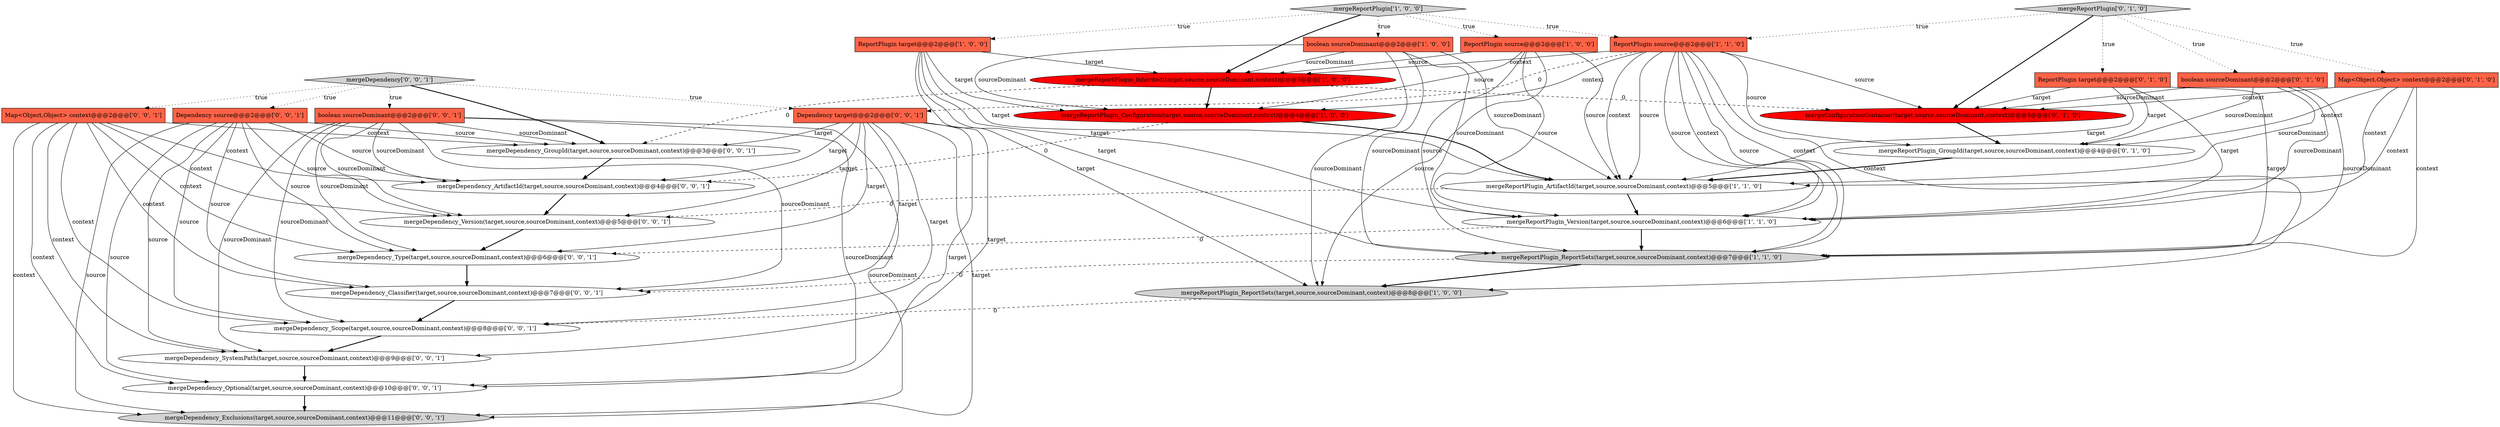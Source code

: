 digraph {
16 [style = filled, label = "mergeReportPlugin['0', '1', '0']", fillcolor = lightgray, shape = diamond image = "AAA0AAABBB2BBB"];
5 [style = filled, label = "mergeReportPlugin_Configuration(target,source,sourceDominant,context)@@@4@@@['1', '0', '0']", fillcolor = red, shape = ellipse image = "AAA1AAABBB1BBB"];
25 [style = filled, label = "mergeDependency_SystemPath(target,source,sourceDominant,context)@@@9@@@['0', '0', '1']", fillcolor = white, shape = ellipse image = "AAA0AAABBB3BBB"];
12 [style = filled, label = "Map<Object,Object> context@@@2@@@['0', '1', '0']", fillcolor = tomato, shape = box image = "AAA0AAABBB2BBB"];
27 [style = filled, label = "mergeDependency_Version(target,source,sourceDominant,context)@@@5@@@['0', '0', '1']", fillcolor = white, shape = ellipse image = "AAA0AAABBB3BBB"];
14 [style = filled, label = "mergeConfigurationContainer(target,source,sourceDominant,context)@@@3@@@['0', '1', '0']", fillcolor = red, shape = ellipse image = "AAA1AAABBB2BBB"];
28 [style = filled, label = "Map<Object,Object> context@@@2@@@['0', '0', '1']", fillcolor = tomato, shape = box image = "AAA0AAABBB3BBB"];
19 [style = filled, label = "mergeDependency_Classifier(target,source,sourceDominant,context)@@@7@@@['0', '0', '1']", fillcolor = white, shape = ellipse image = "AAA0AAABBB3BBB"];
20 [style = filled, label = "mergeDependency_Optional(target,source,sourceDominant,context)@@@10@@@['0', '0', '1']", fillcolor = white, shape = ellipse image = "AAA0AAABBB3BBB"];
1 [style = filled, label = "ReportPlugin target@@@2@@@['1', '0', '0']", fillcolor = tomato, shape = box image = "AAA0AAABBB1BBB"];
0 [style = filled, label = "boolean sourceDominant@@@2@@@['1', '0', '0']", fillcolor = tomato, shape = box image = "AAA0AAABBB1BBB"];
7 [style = filled, label = "mergeReportPlugin['1', '0', '0']", fillcolor = lightgray, shape = diamond image = "AAA0AAABBB1BBB"];
23 [style = filled, label = "mergeDependency['0', '0', '1']", fillcolor = lightgray, shape = diamond image = "AAA0AAABBB3BBB"];
15 [style = filled, label = "mergeReportPlugin_GroupId(target,source,sourceDominant,context)@@@4@@@['0', '1', '0']", fillcolor = white, shape = ellipse image = "AAA0AAABBB2BBB"];
30 [style = filled, label = "Dependency target@@@2@@@['0', '0', '1']", fillcolor = tomato, shape = box image = "AAA0AAABBB3BBB"];
4 [style = filled, label = "ReportPlugin source@@@2@@@['1', '0', '0']", fillcolor = tomato, shape = box image = "AAA0AAABBB1BBB"];
9 [style = filled, label = "mergeReportPlugin_ArtifactId(target,source,sourceDominant,context)@@@5@@@['1', '1', '0']", fillcolor = white, shape = ellipse image = "AAA0AAABBB1BBB"];
10 [style = filled, label = "mergeReportPlugin_ReportSets(target,source,sourceDominant,context)@@@8@@@['1', '0', '0']", fillcolor = lightgray, shape = ellipse image = "AAA0AAABBB1BBB"];
3 [style = filled, label = "mergeReportPlugin_ReportSets(target,source,sourceDominant,context)@@@7@@@['1', '1', '0']", fillcolor = lightgray, shape = ellipse image = "AAA0AAABBB1BBB"];
24 [style = filled, label = "boolean sourceDominant@@@2@@@['0', '0', '1']", fillcolor = tomato, shape = box image = "AAA0AAABBB3BBB"];
29 [style = filled, label = "mergeDependency_Scope(target,source,sourceDominant,context)@@@8@@@['0', '0', '1']", fillcolor = white, shape = ellipse image = "AAA0AAABBB3BBB"];
26 [style = filled, label = "mergeDependency_ArtifactId(target,source,sourceDominant,context)@@@4@@@['0', '0', '1']", fillcolor = white, shape = ellipse image = "AAA0AAABBB3BBB"];
8 [style = filled, label = "ReportPlugin source@@@2@@@['1', '1', '0']", fillcolor = tomato, shape = box image = "AAA0AAABBB1BBB"];
2 [style = filled, label = "mergeReportPlugin_Version(target,source,sourceDominant,context)@@@6@@@['1', '1', '0']", fillcolor = white, shape = ellipse image = "AAA0AAABBB1BBB"];
6 [style = filled, label = "mergeReportPlugin_Inherited(target,source,sourceDominant,context)@@@3@@@['1', '0', '0']", fillcolor = red, shape = ellipse image = "AAA1AAABBB1BBB"];
18 [style = filled, label = "mergeDependency_Type(target,source,sourceDominant,context)@@@6@@@['0', '0', '1']", fillcolor = white, shape = ellipse image = "AAA0AAABBB3BBB"];
22 [style = filled, label = "Dependency source@@@2@@@['0', '0', '1']", fillcolor = tomato, shape = box image = "AAA0AAABBB3BBB"];
21 [style = filled, label = "mergeDependency_GroupId(target,source,sourceDominant,context)@@@3@@@['0', '0', '1']", fillcolor = white, shape = ellipse image = "AAA0AAABBB3BBB"];
11 [style = filled, label = "boolean sourceDominant@@@2@@@['0', '1', '0']", fillcolor = tomato, shape = box image = "AAA0AAABBB2BBB"];
17 [style = filled, label = "mergeDependency_Exclusions(target,source,sourceDominant,context)@@@11@@@['0', '0', '1']", fillcolor = lightgray, shape = ellipse image = "AAA0AAABBB3BBB"];
13 [style = filled, label = "ReportPlugin target@@@2@@@['0', '1', '0']", fillcolor = tomato, shape = box image = "AAA0AAABBB2BBB"];
4->3 [style = solid, label="source"];
5->9 [style = bold, label=""];
16->13 [style = dotted, label="true"];
23->22 [style = dotted, label="true"];
9->27 [style = dashed, label="0"];
8->14 [style = solid, label="source"];
28->26 [style = solid, label="context"];
24->27 [style = solid, label="sourceDominant"];
0->9 [style = solid, label="sourceDominant"];
1->6 [style = solid, label="target"];
21->26 [style = bold, label=""];
0->10 [style = solid, label="sourceDominant"];
8->15 [style = solid, label="source"];
16->14 [style = bold, label=""];
4->5 [style = solid, label="source"];
8->30 [style = dashed, label="0"];
7->1 [style = dotted, label="true"];
30->19 [style = solid, label="target"];
8->6 [style = solid, label="context"];
28->18 [style = solid, label="context"];
13->15 [style = solid, label="target"];
12->3 [style = solid, label="context"];
11->2 [style = solid, label="sourceDominant"];
30->18 [style = solid, label="target"];
0->2 [style = solid, label="sourceDominant"];
0->3 [style = solid, label="sourceDominant"];
9->2 [style = bold, label=""];
5->26 [style = dashed, label="0"];
30->17 [style = solid, label="target"];
13->9 [style = solid, label="target"];
18->19 [style = bold, label=""];
13->2 [style = solid, label="target"];
10->29 [style = dashed, label="0"];
30->25 [style = solid, label="target"];
22->25 [style = solid, label="source"];
8->5 [style = solid, label="context"];
22->29 [style = solid, label="source"];
28->27 [style = solid, label="context"];
3->10 [style = bold, label=""];
28->17 [style = solid, label="context"];
26->27 [style = bold, label=""];
24->25 [style = solid, label="sourceDominant"];
4->2 [style = solid, label="source"];
13->14 [style = solid, label="target"];
30->27 [style = solid, label="target"];
15->9 [style = bold, label=""];
1->5 [style = solid, label="target"];
7->6 [style = bold, label=""];
2->18 [style = dashed, label="0"];
14->15 [style = bold, label=""];
28->19 [style = solid, label="context"];
7->8 [style = dotted, label="true"];
16->11 [style = dotted, label="true"];
22->27 [style = solid, label="source"];
23->24 [style = dotted, label="true"];
4->10 [style = solid, label="source"];
24->17 [style = solid, label="sourceDominant"];
11->3 [style = solid, label="sourceDominant"];
16->8 [style = dotted, label="true"];
27->18 [style = bold, label=""];
1->10 [style = solid, label="target"];
30->29 [style = solid, label="target"];
22->21 [style = solid, label="source"];
22->19 [style = solid, label="source"];
19->29 [style = bold, label=""];
30->20 [style = solid, label="target"];
2->3 [style = bold, label=""];
23->28 [style = dotted, label="true"];
11->15 [style = solid, label="sourceDominant"];
28->21 [style = solid, label="context"];
28->25 [style = solid, label="context"];
4->6 [style = solid, label="source"];
1->2 [style = solid, label="target"];
7->0 [style = dotted, label="true"];
8->2 [style = solid, label="source"];
22->26 [style = solid, label="source"];
6->5 [style = bold, label=""];
25->20 [style = bold, label=""];
11->14 [style = solid, label="sourceDominant"];
24->29 [style = solid, label="sourceDominant"];
4->9 [style = solid, label="source"];
12->15 [style = solid, label="context"];
1->9 [style = solid, label="target"];
30->26 [style = solid, label="target"];
30->21 [style = solid, label="target"];
8->9 [style = solid, label="context"];
8->2 [style = solid, label="context"];
6->21 [style = dashed, label="0"];
28->29 [style = solid, label="context"];
20->17 [style = bold, label=""];
16->12 [style = dotted, label="true"];
8->10 [style = solid, label="context"];
8->3 [style = solid, label="source"];
13->3 [style = solid, label="target"];
1->3 [style = solid, label="target"];
0->6 [style = solid, label="sourceDominant"];
12->9 [style = solid, label="context"];
29->25 [style = bold, label=""];
23->30 [style = dotted, label="true"];
6->14 [style = dashed, label="0"];
22->17 [style = solid, label="source"];
24->19 [style = solid, label="sourceDominant"];
0->5 [style = solid, label="sourceDominant"];
22->18 [style = solid, label="source"];
3->19 [style = dashed, label="0"];
24->20 [style = solid, label="sourceDominant"];
22->20 [style = solid, label="source"];
28->20 [style = solid, label="context"];
24->26 [style = solid, label="sourceDominant"];
12->2 [style = solid, label="context"];
23->21 [style = bold, label=""];
24->18 [style = solid, label="sourceDominant"];
7->4 [style = dotted, label="true"];
11->9 [style = solid, label="sourceDominant"];
12->14 [style = solid, label="context"];
8->9 [style = solid, label="source"];
24->21 [style = solid, label="sourceDominant"];
8->3 [style = solid, label="context"];
}
